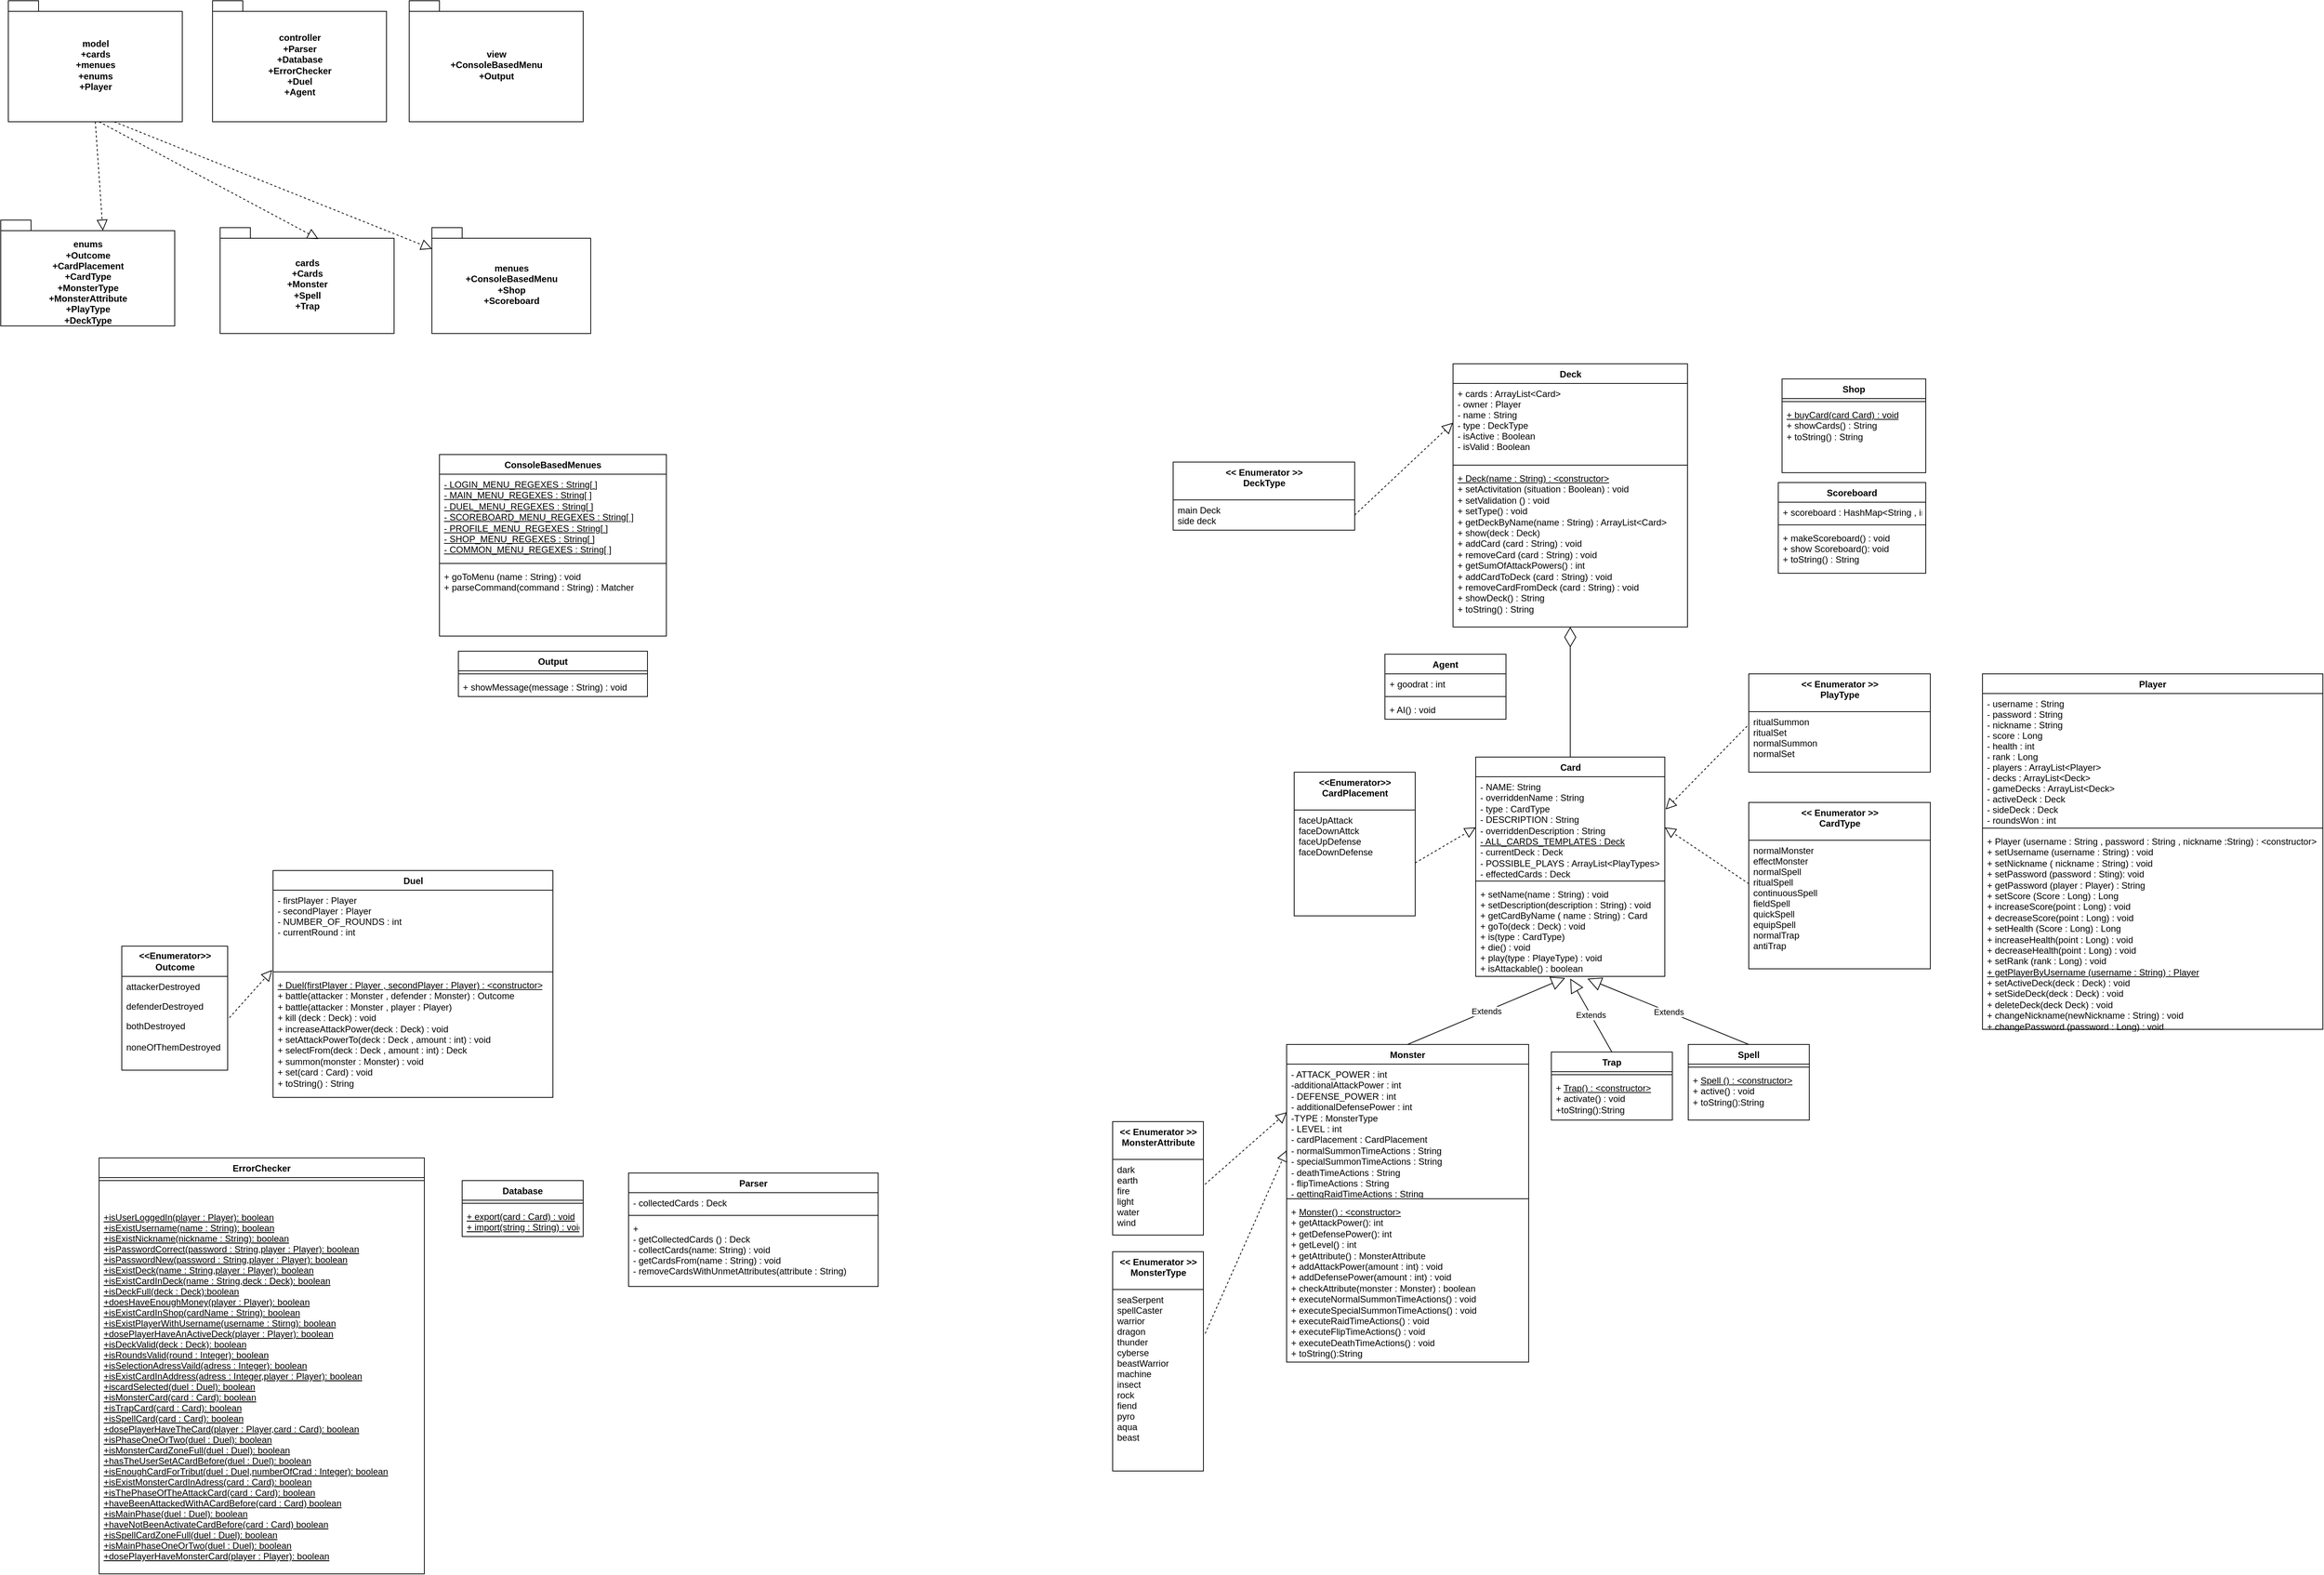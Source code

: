 <mxfile version="14.6.1" type="google"><diagram id="C5RBs43oDa-KdzZeNtuy" name="Page-1"><mxGraphModel dx="2317" dy="1749" grid="1" gridSize="10" guides="1" tooltips="1" connect="1" arrows="1" fold="1" page="1" pageScale="1" pageWidth="827" pageHeight="1169" math="0" shadow="0"><root><mxCell id="WIyWlLk6GJQsqaUBKTNV-0"/><mxCell id="WIyWlLk6GJQsqaUBKTNV-1" parent="WIyWlLk6GJQsqaUBKTNV-0"/><mxCell id="_Ymp0ASmeQjfXFbYII_D-0" value="Player" style="swimlane;fontStyle=1;align=center;verticalAlign=top;childLayout=stackLayout;horizontal=1;startSize=26;horizontalStack=0;resizeParent=1;resizeParentMax=0;resizeLast=0;collapsible=1;marginBottom=0;" parent="WIyWlLk6GJQsqaUBKTNV-1" vertex="1"><mxGeometry x="1860" y="-190" width="450" height="470" as="geometry"/></mxCell><mxCell id="_Ymp0ASmeQjfXFbYII_D-1" value="- username : String&#10;- password : String&#10;- nickname : String&#10;- score : Long&#10;- health : int&#10;- rank : Long&#10;- players : ArrayList&lt;Player&gt;&#10;- decks : ArrayList&lt;Deck&gt;&#10;- gameDecks : ArrayList&lt;Deck&gt;&#10;- activeDeck : Deck&#10;- sideDeck : Deck&#10;- roundsWon : int" style="text;strokeColor=none;fillColor=none;align=left;verticalAlign=top;spacingLeft=4;spacingRight=4;overflow=hidden;rotatable=0;points=[[0,0.5],[1,0.5]];portConstraint=eastwest;" parent="_Ymp0ASmeQjfXFbYII_D-0" vertex="1"><mxGeometry y="26" width="450" height="174" as="geometry"/></mxCell><mxCell id="_Ymp0ASmeQjfXFbYII_D-2" value="" style="line;strokeWidth=1;fillColor=none;align=left;verticalAlign=middle;spacingTop=-1;spacingLeft=3;spacingRight=3;rotatable=0;labelPosition=right;points=[];portConstraint=eastwest;" parent="_Ymp0ASmeQjfXFbYII_D-0" vertex="1"><mxGeometry y="200" width="450" height="8" as="geometry"/></mxCell><mxCell id="_Ymp0ASmeQjfXFbYII_D-3" value="+ Player (username : String , password : String , nickname :String) : &amp;lt;constructor&amp;gt;&lt;br&gt;+ setUsername (username : String) : void&lt;br&gt;+ setNickname ( nickname : String) : void&lt;br&gt;+ setPassword (password : Sting): void&lt;br&gt;+ getPassword (player : Player) : String&lt;br&gt;+ setScore (Score : Long) : Long&lt;br&gt;+ increaseScore(point : Long) : void&lt;br&gt;+ decreaseScore(point : Long) : void&lt;br&gt;+ setHealth (Score : Long) : Long&lt;br&gt;+ increaseHealth(point : Long) : void&lt;br&gt;+ decreaseHealth(point : Long) : void&lt;br&gt;+ setRank (rank : Long) : void&lt;br&gt;&lt;u&gt;+ getPlayerByUsername (username : String) : Player&lt;br&gt;&lt;/u&gt;+ setActiveDeck(deck : Deck) : void&lt;br&gt;+ setSideDeck(deck : Deck) : void&lt;br&gt;+ deleteDeck(deck Deck) : void&lt;br&gt;+ changeNickname(newNickname : String) : void&lt;br style=&quot;padding: 0px ; margin: 0px&quot;&gt;+ changePassword (password : Long) : void&lt;div style=&quot;padding: 0px ; margin: 0px&quot;&gt;&lt;/div&gt;+ showCards() : void" style="text;strokeColor=none;fillColor=none;align=left;verticalAlign=top;spacingLeft=4;spacingRight=4;overflow=hidden;rotatable=0;points=[[0,0.5],[1,0.5]];portConstraint=eastwest;fontStyle=0;html=1;" parent="_Ymp0ASmeQjfXFbYII_D-0" vertex="1"><mxGeometry y="208" width="450" height="262" as="geometry"/></mxCell><mxCell id="_Ymp0ASmeQjfXFbYII_D-5" value="ConsoleBasedMenues" style="swimlane;fontStyle=1;align=center;verticalAlign=top;childLayout=stackLayout;horizontal=1;startSize=26;horizontalStack=0;resizeParent=1;resizeParentMax=0;resizeLast=0;collapsible=1;marginBottom=0;" parent="WIyWlLk6GJQsqaUBKTNV-1" vertex="1"><mxGeometry x="-180" y="-480" width="300" height="240" as="geometry"/></mxCell><mxCell id="_Ymp0ASmeQjfXFbYII_D-6" value="&lt;u&gt;- LOGIN_MENU_REGEXES : String[ ]&lt;br&gt;- MAIN_MENU_REGEXES : String[ ]&lt;br&gt;- DUEL_MENU_REGEXES : String[ ]&lt;br&gt;- SCOREBOARD_MENU_REGEXES : String[ ]&lt;br&gt;- PROFILE_MENU_REGEXES : String[ ]&lt;br&gt;- SHOP_MENU_REGEXES : String[ ]&lt;br&gt;- COMMON_MENU_REGEXES : String[ ]&lt;br&gt;&lt;/u&gt;" style="text;strokeColor=none;fillColor=none;align=left;verticalAlign=top;spacingLeft=4;spacingRight=4;overflow=hidden;rotatable=0;points=[[0,0.5],[1,0.5]];portConstraint=eastwest;fontStyle=0;html=1;" parent="_Ymp0ASmeQjfXFbYII_D-5" vertex="1"><mxGeometry y="26" width="300" height="114" as="geometry"/></mxCell><mxCell id="_Ymp0ASmeQjfXFbYII_D-7" value="" style="line;strokeWidth=1;fillColor=none;align=left;verticalAlign=middle;spacingTop=-1;spacingLeft=3;spacingRight=3;rotatable=0;labelPosition=right;points=[];portConstraint=eastwest;" parent="_Ymp0ASmeQjfXFbYII_D-5" vertex="1"><mxGeometry y="140" width="300" height="8" as="geometry"/></mxCell><mxCell id="_Ymp0ASmeQjfXFbYII_D-8" value="+ goToMenu (name : String) : void&#10;+ parseCommand(command : String) : Matcher&#10;" style="text;strokeColor=none;fillColor=none;align=left;verticalAlign=top;spacingLeft=4;spacingRight=4;overflow=hidden;rotatable=0;points=[[0,0.5],[1,0.5]];portConstraint=eastwest;" parent="_Ymp0ASmeQjfXFbYII_D-5" vertex="1"><mxGeometry y="148" width="300" height="92" as="geometry"/></mxCell><mxCell id="_Ymp0ASmeQjfXFbYII_D-9" value="Card" style="swimlane;fontStyle=1;align=center;verticalAlign=top;childLayout=stackLayout;horizontal=1;startSize=26;horizontalStack=0;resizeParent=1;resizeParentMax=0;resizeLast=0;collapsible=1;marginBottom=0;html=1;" parent="WIyWlLk6GJQsqaUBKTNV-1" vertex="1"><mxGeometry x="1190" y="-80" width="250" height="290" as="geometry"/></mxCell><mxCell id="_Ymp0ASmeQjfXFbYII_D-10" value="- NAME: String&lt;br&gt;- overriddenName : String&lt;br&gt;- type : CardType&lt;br&gt;- DESCRIPTION : String&lt;br&gt;- overriddenDescription : String&lt;br&gt;&lt;u&gt;- ALL_CARDS_TEMPLATES : Deck&lt;/u&gt;&lt;br&gt;- currentDeck : Deck&lt;br&gt;- POSSIBLE_PLAYS&amp;nbsp;: ArrayList&amp;lt;PlayTypes&amp;gt;&lt;br&gt;- effectedCards : Deck" style="text;strokeColor=none;fillColor=none;align=left;verticalAlign=top;spacingLeft=4;spacingRight=4;overflow=hidden;rotatable=0;points=[[0,0.5],[1,0.5]];portConstraint=eastwest;html=1;" parent="_Ymp0ASmeQjfXFbYII_D-9" vertex="1"><mxGeometry y="26" width="250" height="134" as="geometry"/></mxCell><mxCell id="_Ymp0ASmeQjfXFbYII_D-11" value="" style="line;strokeWidth=1;fillColor=none;align=left;verticalAlign=middle;spacingTop=-1;spacingLeft=3;spacingRight=3;rotatable=0;labelPosition=right;points=[];portConstraint=eastwest;" parent="_Ymp0ASmeQjfXFbYII_D-9" vertex="1"><mxGeometry y="160" width="250" height="8" as="geometry"/></mxCell><mxCell id="_Ymp0ASmeQjfXFbYII_D-12" value="+ setName(name : String) : void&#10;+ setDescription(description : String) : void&#10;+ getCardByName ( name : String) : Card&#10;+ goTo(deck : Deck) : void&#10;+ is(type : CardType)&#10;+ die() : void&#10;+ play(type : PlayeType) : void&#10;+ isAttackable() : boolean" style="text;strokeColor=none;fillColor=none;align=left;verticalAlign=top;spacingLeft=4;spacingRight=4;overflow=hidden;rotatable=0;points=[[0,0.5],[1,0.5]];portConstraint=eastwest;" parent="_Ymp0ASmeQjfXFbYII_D-9" vertex="1"><mxGeometry y="168" width="250" height="122" as="geometry"/></mxCell><mxCell id="_Ymp0ASmeQjfXFbYII_D-13" value="Deck" style="swimlane;fontStyle=1;align=center;verticalAlign=top;childLayout=stackLayout;horizontal=1;startSize=26;horizontalStack=0;resizeParent=1;resizeParentMax=0;resizeLast=0;collapsible=1;marginBottom=0;html=1;" parent="WIyWlLk6GJQsqaUBKTNV-1" vertex="1"><mxGeometry x="1160" y="-600" width="310" height="348" as="geometry"/></mxCell><mxCell id="_Ymp0ASmeQjfXFbYII_D-14" value="+ cards : ArrayList&lt;Card&gt;&#10;- owner : Player&#10;- name : String&#10;- type : DeckType&#10;- isActive : Boolean&#10;- isValid : Boolean&#10;" style="text;strokeColor=none;fillColor=none;align=left;verticalAlign=top;spacingLeft=4;spacingRight=4;overflow=hidden;rotatable=0;points=[[0,0.5],[1,0.5]];portConstraint=eastwest;" parent="_Ymp0ASmeQjfXFbYII_D-13" vertex="1"><mxGeometry y="26" width="310" height="104" as="geometry"/></mxCell><mxCell id="_Ymp0ASmeQjfXFbYII_D-15" value="" style="line;strokeWidth=1;fillColor=none;align=left;verticalAlign=middle;spacingTop=-1;spacingLeft=3;spacingRight=3;rotatable=0;labelPosition=right;points=[];portConstraint=eastwest;" parent="_Ymp0ASmeQjfXFbYII_D-13" vertex="1"><mxGeometry y="130" width="310" height="8" as="geometry"/></mxCell><mxCell id="_Ymp0ASmeQjfXFbYII_D-16" value="&lt;u&gt;+ Deck(name : String) : &amp;lt;constructor&amp;gt;&lt;/u&gt;&lt;br&gt;+ setActivitation (situation : Boolean) : void&lt;br&gt;+ setValidation () : void&lt;br&gt;+ setType() : void&lt;br&gt;+ getDeckByName(name : String) : ArrayList&amp;lt;Card&amp;gt;&lt;br&gt;+ show(deck : Deck)&lt;br&gt;+ addCard (card : String) : void&lt;br&gt;+ removeCard (card : String) : void&lt;br&gt;+ getSumOfAttackPowers() : int&lt;br&gt;+ addCardToDeck (card : String) : void&lt;br&gt;+ removeCardFromDeck (card : String) : void&lt;br&gt;+ showDeck() : String&lt;br&gt;+ toString() : String" style="text;strokeColor=none;fillColor=none;align=left;verticalAlign=top;spacingLeft=4;spacingRight=4;overflow=hidden;rotatable=0;points=[[0,0.5],[1,0.5]];portConstraint=eastwest;html=1;" parent="_Ymp0ASmeQjfXFbYII_D-13" vertex="1"><mxGeometry y="138" width="310" height="210" as="geometry"/></mxCell><mxCell id="a4PREYJv8im65IzSqcOU-0" value="Scoreboard&#10;" style="swimlane;fontStyle=1;align=center;verticalAlign=top;childLayout=stackLayout;horizontal=1;startSize=26;horizontalStack=0;resizeParent=1;resizeParentMax=0;resizeLast=0;collapsible=1;marginBottom=0;" parent="WIyWlLk6GJQsqaUBKTNV-1" vertex="1"><mxGeometry x="1590" y="-443" width="195" height="120" as="geometry"/></mxCell><mxCell id="a4PREYJv8im65IzSqcOU-1" value="+ scoreboard : HashMap&lt;String , int&gt;" style="text;strokeColor=none;fillColor=none;align=left;verticalAlign=top;spacingLeft=4;spacingRight=4;overflow=hidden;rotatable=0;points=[[0,0.5],[1,0.5]];portConstraint=eastwest;" parent="a4PREYJv8im65IzSqcOU-0" vertex="1"><mxGeometry y="26" width="195" height="26" as="geometry"/></mxCell><mxCell id="a4PREYJv8im65IzSqcOU-2" value="" style="line;strokeWidth=1;fillColor=none;align=left;verticalAlign=middle;spacingTop=-1;spacingLeft=3;spacingRight=3;rotatable=0;labelPosition=right;points=[];portConstraint=eastwest;" parent="a4PREYJv8im65IzSqcOU-0" vertex="1"><mxGeometry y="52" width="195" height="8" as="geometry"/></mxCell><mxCell id="a4PREYJv8im65IzSqcOU-3" value="+ makeScoreboard() : void&#10;+ show Scoreboard(): void&#10;+ toString() : String" style="text;strokeColor=none;fillColor=none;align=left;verticalAlign=top;spacingLeft=4;spacingRight=4;overflow=hidden;rotatable=0;points=[[0,0.5],[1,0.5]];portConstraint=eastwest;" parent="a4PREYJv8im65IzSqcOU-0" vertex="1"><mxGeometry y="60" width="195" height="60" as="geometry"/></mxCell><mxCell id="a4PREYJv8im65IzSqcOU-4" value="Agent&#10;" style="swimlane;fontStyle=1;align=center;verticalAlign=top;childLayout=stackLayout;horizontal=1;startSize=26;horizontalStack=0;resizeParent=1;resizeParentMax=0;resizeLast=0;collapsible=1;marginBottom=0;" parent="WIyWlLk6GJQsqaUBKTNV-1" vertex="1"><mxGeometry x="1070" y="-216" width="160" height="86" as="geometry"/></mxCell><mxCell id="a4PREYJv8im65IzSqcOU-5" value="+ goodrat : int " style="text;strokeColor=none;fillColor=none;align=left;verticalAlign=top;spacingLeft=4;spacingRight=4;overflow=hidden;rotatable=0;points=[[0,0.5],[1,0.5]];portConstraint=eastwest;" parent="a4PREYJv8im65IzSqcOU-4" vertex="1"><mxGeometry y="26" width="160" height="26" as="geometry"/></mxCell><mxCell id="a4PREYJv8im65IzSqcOU-6" value="" style="line;strokeWidth=1;fillColor=none;align=left;verticalAlign=middle;spacingTop=-1;spacingLeft=3;spacingRight=3;rotatable=0;labelPosition=right;points=[];portConstraint=eastwest;" parent="a4PREYJv8im65IzSqcOU-4" vertex="1"><mxGeometry y="52" width="160" height="8" as="geometry"/></mxCell><mxCell id="a4PREYJv8im65IzSqcOU-7" value="+ AI() : void" style="text;strokeColor=none;fillColor=none;align=left;verticalAlign=top;spacingLeft=4;spacingRight=4;overflow=hidden;rotatable=0;points=[[0,0.5],[1,0.5]];portConstraint=eastwest;" parent="a4PREYJv8im65IzSqcOU-4" vertex="1"><mxGeometry y="60" width="160" height="26" as="geometry"/></mxCell><mxCell id="a4PREYJv8im65IzSqcOU-8" value="Monster" style="swimlane;fontStyle=1;align=center;verticalAlign=top;childLayout=stackLayout;horizontal=1;startSize=26;horizontalStack=0;resizeParent=1;resizeParentMax=0;resizeLast=0;collapsible=1;marginBottom=0;" parent="WIyWlLk6GJQsqaUBKTNV-1" vertex="1"><mxGeometry x="940" y="300" width="320" height="420" as="geometry"/></mxCell><mxCell id="a4PREYJv8im65IzSqcOU-9" value="- ATTACK_POWER : int&lt;br style=&quot;padding: 0px ; margin: 0px&quot;&gt;-additionalAttackPower : int&lt;br style=&quot;padding: 0px ; margin: 0px&quot;&gt;- DEFENSE_POWER : int&lt;br style=&quot;padding: 0px ; margin: 0px&quot;&gt;- additionalDefensePower : int&lt;br style=&quot;padding: 0px ; margin: 0px&quot;&gt;-TYPE : MonsterType&lt;br&gt;- LEVEL : int&lt;br&gt;- cardPlacement : CardPlacement&lt;br&gt;- normalSummonTimeActions : String&lt;br&gt;- specialSummonTimeActions : String&lt;br&gt;- deathTimeActions : String&lt;br&gt;- flipTimeActions : String&lt;br&gt;- gettingRaidTimeActions : String" style="text;strokeColor=none;fillColor=none;align=left;verticalAlign=top;spacingLeft=4;spacingRight=4;overflow=hidden;rotatable=0;points=[[0,0.5],[1,0.5]];portConstraint=eastwest;html=1;" parent="a4PREYJv8im65IzSqcOU-8" vertex="1"><mxGeometry y="26" width="320" height="174" as="geometry"/></mxCell><mxCell id="a4PREYJv8im65IzSqcOU-10" value="" style="line;strokeWidth=1;fillColor=none;align=left;verticalAlign=middle;spacingTop=-1;spacingLeft=3;spacingRight=3;rotatable=0;labelPosition=right;points=[];portConstraint=eastwest;" parent="a4PREYJv8im65IzSqcOU-8" vertex="1"><mxGeometry y="200" width="320" height="8" as="geometry"/></mxCell><mxCell id="a4PREYJv8im65IzSqcOU-11" value="+ &lt;u&gt;Monster() : &amp;lt;constructor&amp;gt;&lt;/u&gt;&lt;br&gt;+ getAttackPower(): int&lt;br&gt;+ getDefensePower(): int&lt;br&gt;+ getLevel() : int&lt;br&gt;+ getAttribute() : MonsterAttribute&lt;br&gt;+ addAttackPower(amount : int) : void&lt;br&gt;+ addDefensePower(amount : int) : void&lt;br&gt;+ checkAttribute(monster : Monster) : boolean&lt;br&gt;+ executeNormalSummonTimeActions() : void&lt;br&gt;+ executeSpecialSummonTimeActions() : void&lt;br&gt;+ executeRaidTimeActions() : void&lt;br&gt;+ executeFlipTimeActions() : void&lt;br&gt;+ executeDeathTimeActions() : void&lt;br&gt;+ toString():String" style="text;strokeColor=none;fillColor=none;align=left;verticalAlign=top;spacingLeft=4;spacingRight=4;overflow=hidden;rotatable=0;points=[[0,0.5],[1,0.5]];portConstraint=eastwest;html=1;" parent="a4PREYJv8im65IzSqcOU-8" vertex="1"><mxGeometry y="208" width="320" height="212" as="geometry"/></mxCell><mxCell id="a4PREYJv8im65IzSqcOU-12" value="Trap&#10;" style="swimlane;fontStyle=1;align=center;verticalAlign=top;childLayout=stackLayout;horizontal=1;startSize=26;horizontalStack=0;resizeParent=1;resizeParentMax=0;resizeLast=0;collapsible=1;marginBottom=0;" parent="WIyWlLk6GJQsqaUBKTNV-1" vertex="1"><mxGeometry x="1290" y="310" width="160" height="90" as="geometry"/></mxCell><mxCell id="a4PREYJv8im65IzSqcOU-14" value="" style="line;strokeWidth=1;fillColor=none;align=left;verticalAlign=middle;spacingTop=-1;spacingLeft=3;spacingRight=3;rotatable=0;labelPosition=right;points=[];portConstraint=eastwest;" parent="a4PREYJv8im65IzSqcOU-12" vertex="1"><mxGeometry y="26" width="160" height="8" as="geometry"/></mxCell><mxCell id="a4PREYJv8im65IzSqcOU-15" value="+ &lt;u&gt;Trap() : &amp;lt;constructor&amp;gt;&lt;/u&gt;&lt;br&gt;+ activate() : void&lt;br&gt;+toString():String" style="text;strokeColor=none;fillColor=none;align=left;verticalAlign=top;spacingLeft=4;spacingRight=4;overflow=hidden;rotatable=0;points=[[0,0.5],[1,0.5]];portConstraint=eastwest;html=1;" parent="a4PREYJv8im65IzSqcOU-12" vertex="1"><mxGeometry y="34" width="160" height="56" as="geometry"/></mxCell><mxCell id="a4PREYJv8im65IzSqcOU-16" value="Spell" style="swimlane;fontStyle=1;align=center;verticalAlign=top;childLayout=stackLayout;horizontal=1;startSize=26;horizontalStack=0;resizeParent=1;resizeParentMax=0;resizeLast=0;collapsible=1;marginBottom=0;" parent="WIyWlLk6GJQsqaUBKTNV-1" vertex="1"><mxGeometry x="1471" y="300" width="160" height="100" as="geometry"/></mxCell><mxCell id="a4PREYJv8im65IzSqcOU-18" value="" style="line;strokeWidth=1;fillColor=none;align=left;verticalAlign=middle;spacingTop=-1;spacingLeft=3;spacingRight=3;rotatable=0;labelPosition=right;points=[];portConstraint=eastwest;" parent="a4PREYJv8im65IzSqcOU-16" vertex="1"><mxGeometry y="26" width="160" height="8" as="geometry"/></mxCell><mxCell id="a4PREYJv8im65IzSqcOU-19" value="+ &lt;u&gt;Spell () : &amp;lt;constructor&amp;gt;&lt;/u&gt;&lt;br&gt;+ active() : void&lt;br&gt;+ toString():String" style="text;strokeColor=none;fillColor=none;align=left;verticalAlign=top;spacingLeft=4;spacingRight=4;overflow=hidden;rotatable=0;points=[[0,0.5],[1,0.5]];portConstraint=eastwest;html=1;" parent="a4PREYJv8im65IzSqcOU-16" vertex="1"><mxGeometry y="34" width="160" height="66" as="geometry"/></mxCell><mxCell id="a4PREYJv8im65IzSqcOU-20" value="Shop" style="swimlane;fontStyle=1;align=center;verticalAlign=top;childLayout=stackLayout;horizontal=1;startSize=26;horizontalStack=0;resizeParent=1;resizeParentMax=0;resizeLast=0;collapsible=1;marginBottom=0;" parent="WIyWlLk6GJQsqaUBKTNV-1" vertex="1"><mxGeometry x="1595" y="-580" width="190" height="124" as="geometry"/></mxCell><mxCell id="a4PREYJv8im65IzSqcOU-22" value="" style="line;strokeWidth=1;fillColor=none;align=left;verticalAlign=middle;spacingTop=-1;spacingLeft=3;spacingRight=3;rotatable=0;labelPosition=right;points=[];portConstraint=eastwest;" parent="a4PREYJv8im65IzSqcOU-20" vertex="1"><mxGeometry y="26" width="190" height="8" as="geometry"/></mxCell><mxCell id="a4PREYJv8im65IzSqcOU-23" value="&lt;u&gt;+ buyCard(card Card) : void&lt;/u&gt;&lt;br&gt;+ showCards() : String&lt;br&gt;+ toString() : String&lt;br&gt;" style="text;strokeColor=none;fillColor=none;align=left;verticalAlign=top;spacingLeft=4;spacingRight=4;overflow=hidden;rotatable=0;points=[[0,0.5],[1,0.5]];portConstraint=eastwest;html=1;" parent="a4PREYJv8im65IzSqcOU-20" vertex="1"><mxGeometry y="34" width="190" height="90" as="geometry"/></mxCell><mxCell id="a4PREYJv8im65IzSqcOU-28" value="Database" style="swimlane;fontStyle=1;align=center;verticalAlign=top;childLayout=stackLayout;horizontal=1;startSize=26;horizontalStack=0;resizeParent=1;resizeParentMax=0;resizeLast=0;collapsible=1;marginBottom=0;" parent="WIyWlLk6GJQsqaUBKTNV-1" vertex="1"><mxGeometry x="-150" y="480" width="160" height="74" as="geometry"/></mxCell><mxCell id="a4PREYJv8im65IzSqcOU-30" value="" style="line;strokeWidth=1;fillColor=none;align=left;verticalAlign=middle;spacingTop=-1;spacingLeft=3;spacingRight=3;rotatable=0;labelPosition=right;points=[];portConstraint=eastwest;" parent="a4PREYJv8im65IzSqcOU-28" vertex="1"><mxGeometry y="26" width="160" height="8" as="geometry"/></mxCell><mxCell id="a4PREYJv8im65IzSqcOU-31" value="+ export(card : Card) : void&#10;+ import(string : String) : void" style="text;strokeColor=none;fillColor=none;align=left;verticalAlign=top;spacingLeft=4;spacingRight=4;overflow=hidden;rotatable=0;points=[[0,0.5],[1,0.5]];portConstraint=eastwest;fontStyle=4" parent="a4PREYJv8im65IzSqcOU-28" vertex="1"><mxGeometry y="34" width="160" height="40" as="geometry"/></mxCell><mxCell id="a4PREYJv8im65IzSqcOU-32" value="Parser" style="swimlane;fontStyle=1;align=center;verticalAlign=top;childLayout=stackLayout;horizontal=1;startSize=26;horizontalStack=0;resizeParent=1;resizeParentMax=0;resizeLast=0;collapsible=1;marginBottom=0;" parent="WIyWlLk6GJQsqaUBKTNV-1" vertex="1"><mxGeometry x="70" y="470" width="330" height="150" as="geometry"/></mxCell><mxCell id="a4PREYJv8im65IzSqcOU-33" value="- collectedCards : Deck" style="text;strokeColor=none;fillColor=none;align=left;verticalAlign=top;spacingLeft=4;spacingRight=4;overflow=hidden;rotatable=0;points=[[0,0.5],[1,0.5]];portConstraint=eastwest;" parent="a4PREYJv8im65IzSqcOU-32" vertex="1"><mxGeometry y="26" width="330" height="26" as="geometry"/></mxCell><mxCell id="a4PREYJv8im65IzSqcOU-34" value="" style="line;strokeWidth=1;fillColor=none;align=left;verticalAlign=middle;spacingTop=-1;spacingLeft=3;spacingRight=3;rotatable=0;labelPosition=right;points=[];portConstraint=eastwest;" parent="a4PREYJv8im65IzSqcOU-32" vertex="1"><mxGeometry y="52" width="330" height="8" as="geometry"/></mxCell><mxCell id="a4PREYJv8im65IzSqcOU-35" value="+&#10;- getCollectedCards () : Deck&#10;- collectCards(name: String) : void&#10;- getCardsFrom(name : String) : void&#10;- removeCardsWithUnmetAttributes(attribute : String)&#10;" style="text;strokeColor=none;fillColor=none;align=left;verticalAlign=top;spacingLeft=4;spacingRight=4;overflow=hidden;rotatable=0;points=[[0,0.5],[1,0.5]];portConstraint=eastwest;" parent="a4PREYJv8im65IzSqcOU-32" vertex="1"><mxGeometry y="60" width="330" height="90" as="geometry"/></mxCell><mxCell id="a4PREYJv8im65IzSqcOU-36" value="Output" style="swimlane;fontStyle=1;align=center;verticalAlign=top;childLayout=stackLayout;horizontal=1;startSize=26;horizontalStack=0;resizeParent=1;resizeParentMax=0;resizeLast=0;collapsible=1;marginBottom=0;" parent="WIyWlLk6GJQsqaUBKTNV-1" vertex="1"><mxGeometry x="-155" y="-220" width="250" height="60" as="geometry"/></mxCell><mxCell id="a4PREYJv8im65IzSqcOU-38" value="" style="line;strokeWidth=1;fillColor=none;align=left;verticalAlign=middle;spacingTop=-1;spacingLeft=3;spacingRight=3;rotatable=0;labelPosition=right;points=[];portConstraint=eastwest;" parent="a4PREYJv8im65IzSqcOU-36" vertex="1"><mxGeometry y="26" width="250" height="8" as="geometry"/></mxCell><mxCell id="a4PREYJv8im65IzSqcOU-39" value="+ showMessage(message : String) : void" style="text;strokeColor=none;fillColor=none;align=left;verticalAlign=top;spacingLeft=4;spacingRight=4;overflow=hidden;rotatable=0;points=[[0,0.5],[1,0.5]];portConstraint=eastwest;" parent="a4PREYJv8im65IzSqcOU-36" vertex="1"><mxGeometry y="34" width="250" height="26" as="geometry"/></mxCell><mxCell id="IjIM4dJZBVtyo9biXaF--1" value="&amp;lt;&amp;lt; Enumerator &amp;gt;&amp;gt;&lt;br&gt;DeckType" style="swimlane;fontStyle=1;align=center;verticalAlign=top;childLayout=stackLayout;horizontal=1;startSize=50;horizontalStack=0;resizeParent=1;resizeParentMax=0;resizeLast=0;collapsible=1;marginBottom=0;html=1;" parent="WIyWlLk6GJQsqaUBKTNV-1" vertex="1"><mxGeometry x="790" y="-470" width="240" height="90" as="geometry"/></mxCell><mxCell id="IjIM4dJZBVtyo9biXaF--2" value="main Deck&#10;side deck&#10;" style="text;strokeColor=none;fillColor=none;align=left;verticalAlign=top;spacingLeft=4;spacingRight=4;overflow=hidden;rotatable=0;points=[[0,0.5],[1,0.5]];portConstraint=eastwest;" parent="IjIM4dJZBVtyo9biXaF--1" vertex="1"><mxGeometry y="50" width="240" height="40" as="geometry"/></mxCell><mxCell id="NAVYisP7mg-C_5Zz12OH-0" value="&amp;lt;&amp;lt;Enumerator&amp;gt;&amp;gt;&lt;br&gt;CardPlacement" style="swimlane;fontStyle=1;align=center;verticalAlign=top;childLayout=stackLayout;horizontal=1;startSize=50;horizontalStack=0;resizeParent=1;resizeParentMax=0;resizeLast=0;collapsible=1;marginBottom=0;html=1;" parent="WIyWlLk6GJQsqaUBKTNV-1" vertex="1"><mxGeometry x="950" y="-60" width="160" height="190" as="geometry"/></mxCell><mxCell id="NAVYisP7mg-C_5Zz12OH-1" value="faceUpAttack&#10;faceDownAttck&#10;faceUpDefense&#10;faceDownDefense" style="text;strokeColor=none;fillColor=none;align=left;verticalAlign=top;spacingLeft=4;spacingRight=4;overflow=hidden;rotatable=0;points=[[0,0.5],[1,0.5]];portConstraint=eastwest;" parent="NAVYisP7mg-C_5Zz12OH-0" vertex="1"><mxGeometry y="50" width="160" height="140" as="geometry"/></mxCell><mxCell id="NAVYisP7mg-C_5Zz12OH-5" value="&lt;b&gt;&amp;lt;&amp;lt;Enumerator&amp;gt;&amp;gt;&lt;br&gt;Outcome&lt;/b&gt;" style="swimlane;fontStyle=0;childLayout=stackLayout;horizontal=1;startSize=40;fillColor=none;horizontalStack=0;resizeParent=1;resizeParentMax=0;resizeLast=0;collapsible=1;marginBottom=0;html=1;" parent="WIyWlLk6GJQsqaUBKTNV-1" vertex="1"><mxGeometry x="-600" y="170" width="140" height="164" as="geometry"/></mxCell><mxCell id="NAVYisP7mg-C_5Zz12OH-6" value="attackerDestroyed" style="text;strokeColor=none;fillColor=none;align=left;verticalAlign=top;spacingLeft=4;spacingRight=4;overflow=hidden;rotatable=0;points=[[0,0.5],[1,0.5]];portConstraint=eastwest;" parent="NAVYisP7mg-C_5Zz12OH-5" vertex="1"><mxGeometry y="40" width="140" height="26" as="geometry"/></mxCell><mxCell id="NAVYisP7mg-C_5Zz12OH-7" value="defenderDestroyed" style="text;strokeColor=none;fillColor=none;align=left;verticalAlign=top;spacingLeft=4;spacingRight=4;overflow=hidden;rotatable=0;points=[[0,0.5],[1,0.5]];portConstraint=eastwest;" parent="NAVYisP7mg-C_5Zz12OH-5" vertex="1"><mxGeometry y="66" width="140" height="26" as="geometry"/></mxCell><mxCell id="NAVYisP7mg-C_5Zz12OH-8" value="bothDestroyed&#10;&#10;noneOfThemDestroyed" style="text;strokeColor=none;fillColor=none;align=left;verticalAlign=top;spacingLeft=4;spacingRight=4;overflow=hidden;rotatable=0;points=[[0,0.5],[1,0.5]];portConstraint=eastwest;" parent="NAVYisP7mg-C_5Zz12OH-5" vertex="1"><mxGeometry y="92" width="140" height="72" as="geometry"/></mxCell><mxCell id="NAVYisP7mg-C_5Zz12OH-13" value="Duel" style="swimlane;fontStyle=1;align=center;verticalAlign=top;childLayout=stackLayout;horizontal=1;startSize=26;horizontalStack=0;resizeParent=1;resizeParentMax=0;resizeLast=0;collapsible=1;marginBottom=0;html=1;" parent="WIyWlLk6GJQsqaUBKTNV-1" vertex="1"><mxGeometry x="-400" y="70" width="370" height="300" as="geometry"/></mxCell><mxCell id="NAVYisP7mg-C_5Zz12OH-14" value="- firstPlayer : Player&#10;- secondPlayer : Player&#10;- NUMBER_OF_ROUNDS : int&#10;- currentRound : int&#10; " style="text;strokeColor=none;fillColor=none;align=left;verticalAlign=top;spacingLeft=4;spacingRight=4;overflow=hidden;rotatable=0;points=[[0,0.5],[1,0.5]];portConstraint=eastwest;" parent="NAVYisP7mg-C_5Zz12OH-13" vertex="1"><mxGeometry y="26" width="370" height="104" as="geometry"/></mxCell><mxCell id="NAVYisP7mg-C_5Zz12OH-15" value="" style="line;strokeWidth=1;fillColor=none;align=left;verticalAlign=middle;spacingTop=-1;spacingLeft=3;spacingRight=3;rotatable=0;labelPosition=right;points=[];portConstraint=eastwest;" parent="NAVYisP7mg-C_5Zz12OH-13" vertex="1"><mxGeometry y="130" width="370" height="8" as="geometry"/></mxCell><mxCell id="NAVYisP7mg-C_5Zz12OH-16" value="&lt;u&gt;+ Duel(firstPlayer : Player , secondPlayer : Player) : &amp;lt;constructor&amp;gt;&lt;br&gt;&lt;/u&gt;+ battle(attacker : Monster , defender : Monster) : Outcome&lt;br&gt;+ battle(attacker : Monster , player : Player)&lt;br&gt;+ kill (deck : Deck) : void&lt;br&gt;+ increaseAttackPower(deck : Deck) : void&lt;br&gt;+ setAttackPowerTo(deck : Deck , amount : int) : void&lt;br&gt;+ selectFrom(deck : Deck , amount : int) : Deck&lt;br&gt;+ summon(monster : Monster) : void&lt;br&gt;+ set(card : Card) : void&lt;br&gt;+ toString() : String" style="text;strokeColor=none;fillColor=none;align=left;verticalAlign=top;spacingLeft=4;spacingRight=4;overflow=hidden;rotatable=0;points=[[0,0.5],[1,0.5]];portConstraint=eastwest;html=1;" parent="NAVYisP7mg-C_5Zz12OH-13" vertex="1"><mxGeometry y="138" width="370" height="162" as="geometry"/></mxCell><mxCell id="NAVYisP7mg-C_5Zz12OH-17" value="&amp;lt;&amp;lt; Enumerator &amp;gt;&amp;gt;&lt;br&gt;PlayType" style="swimlane;fontStyle=1;align=center;verticalAlign=top;childLayout=stackLayout;horizontal=1;startSize=50;horizontalStack=0;resizeParent=1;resizeParentMax=0;resizeLast=0;collapsible=1;marginBottom=0;html=1;" parent="WIyWlLk6GJQsqaUBKTNV-1" vertex="1"><mxGeometry x="1551" y="-190" width="240" height="130" as="geometry"/></mxCell><mxCell id="NAVYisP7mg-C_5Zz12OH-18" value="ritualSummon&#10;ritualSet&#10;normalSummon&#10;normalSet&#10;" style="text;strokeColor=none;fillColor=none;align=left;verticalAlign=top;spacingLeft=4;spacingRight=4;overflow=hidden;rotatable=0;points=[[0,0.5],[1,0.5]];portConstraint=eastwest;" parent="NAVYisP7mg-C_5Zz12OH-17" vertex="1"><mxGeometry y="50" width="240" height="80" as="geometry"/></mxCell><mxCell id="NAVYisP7mg-C_5Zz12OH-19" value="&amp;lt;&amp;lt; Enumerator &amp;gt;&amp;gt;&lt;br&gt;CardType" style="swimlane;fontStyle=1;align=center;verticalAlign=top;childLayout=stackLayout;horizontal=1;startSize=50;horizontalStack=0;resizeParent=1;resizeParentMax=0;resizeLast=0;collapsible=1;marginBottom=0;html=1;" parent="WIyWlLk6GJQsqaUBKTNV-1" vertex="1"><mxGeometry x="1551" y="-20" width="240" height="220" as="geometry"/></mxCell><mxCell id="NAVYisP7mg-C_5Zz12OH-20" value="normalMonster&#10;effectMonster&#10;normalSpell&#10;ritualSpell&#10;continuousSpell&#10;fieldSpell&#10;quickSpell&#10;equipSpell&#10;normalTrap&#10;antiTrap" style="text;strokeColor=none;fillColor=none;align=left;verticalAlign=top;spacingLeft=4;spacingRight=4;overflow=hidden;rotatable=0;points=[[0,0.5],[1,0.5]];portConstraint=eastwest;" parent="NAVYisP7mg-C_5Zz12OH-19" vertex="1"><mxGeometry y="50" width="240" height="170" as="geometry"/></mxCell><mxCell id="NAVYisP7mg-C_5Zz12OH-21" value="&amp;lt;&amp;lt; Enumerator &amp;gt;&amp;gt;&lt;br&gt;MonsterAttribute" style="swimlane;fontStyle=1;align=center;verticalAlign=top;childLayout=stackLayout;horizontal=1;startSize=50;horizontalStack=0;resizeParent=1;resizeParentMax=0;resizeLast=0;collapsible=1;marginBottom=0;html=1;" parent="WIyWlLk6GJQsqaUBKTNV-1" vertex="1"><mxGeometry x="710" y="402" width="120" height="150" as="geometry"/></mxCell><mxCell id="NAVYisP7mg-C_5Zz12OH-22" value="dark&#10;earth&#10;fire&#10;light&#10;water&#10;wind" style="text;strokeColor=none;fillColor=none;align=left;verticalAlign=top;spacingLeft=4;spacingRight=4;overflow=hidden;rotatable=0;points=[[0,0.5],[1,0.5]];portConstraint=eastwest;" parent="NAVYisP7mg-C_5Zz12OH-21" vertex="1"><mxGeometry y="50" width="120" height="100" as="geometry"/></mxCell><mxCell id="NAVYisP7mg-C_5Zz12OH-23" value="&amp;lt;&amp;lt; Enumerator &amp;gt;&amp;gt;&lt;br&gt;MonsterType" style="swimlane;fontStyle=1;align=center;verticalAlign=top;childLayout=stackLayout;horizontal=1;startSize=50;horizontalStack=0;resizeParent=1;resizeParentMax=0;resizeLast=0;collapsible=1;marginBottom=0;html=1;" parent="WIyWlLk6GJQsqaUBKTNV-1" vertex="1"><mxGeometry x="710" y="574" width="120" height="290" as="geometry"/></mxCell><mxCell id="NAVYisP7mg-C_5Zz12OH-24" value="seaSerpent&#10;spellCaster&#10;warrior&#10;dragon&#10;thunder&#10;cyberse&#10;beastWarrior&#10;machine&#10;insect&#10;rock&#10;fiend&#10;pyro&#10;aqua&#10;beast" style="text;strokeColor=none;fillColor=none;align=left;verticalAlign=top;spacingLeft=4;spacingRight=4;overflow=hidden;rotatable=0;points=[[0,0.5],[1,0.5]];portConstraint=eastwest;" parent="NAVYisP7mg-C_5Zz12OH-23" vertex="1"><mxGeometry y="50" width="120" height="240" as="geometry"/></mxCell><mxCell id="QmSz-6Ca9r0G1Th0WTxL-1" value="ErrorChecker" style="swimlane;fontStyle=1;align=center;verticalAlign=top;childLayout=stackLayout;horizontal=1;startSize=26;horizontalStack=0;resizeParent=1;resizeParentMax=0;resizeLast=0;collapsible=1;marginBottom=0;" parent="WIyWlLk6GJQsqaUBKTNV-1" vertex="1"><mxGeometry x="-630" y="450" width="430" height="550" as="geometry"/></mxCell><mxCell id="QmSz-6Ca9r0G1Th0WTxL-2" value="" style="line;strokeWidth=1;fillColor=none;align=left;verticalAlign=middle;spacingTop=-1;spacingLeft=3;spacingRight=3;rotatable=0;labelPosition=right;points=[];portConstraint=eastwest;" parent="QmSz-6Ca9r0G1Th0WTxL-1" vertex="1"><mxGeometry y="26" width="430" height="8" as="geometry"/></mxCell><mxCell id="QmSz-6Ca9r0G1Th0WTxL-3" value="+isUserLoggedIn(player : Player): boolean&#10;+isExistUsername(name : String): boolean&#10;+isExistNickname(nickname : String): boolean&#10;+isPasswordCorrect(password : String,player : Player): boolean&#10;+isPasswordNew(password : String,player : Player): boolean&#10;+isExistDeck(name : String,player : Player): boolean&#10;+isExistCardInDeck(name : String,deck : Deck): boolean&#10;+isDeckFull(deck : Deck):boolean&#10;+doesHaveEnoughMoney(player : Player): boolean&#10;+isExistCardInShop(cardName : String): boolean&#10;+isExistPlayerWithUsername(username : Stirng): boolean&#10;+dosePlayerHaveAnActiveDeck(player : Player): boolean&#10;+isDeckValid(deck : Deck): boolean&#10;+isRoundsValid(round : Integer): boolean&#10;+isSelectionAdressVaild(adress : Integer): boolean&#10;+isExistCardInAddress(adress : Integer,player : Player): boolean&#10;+iscardSelected(duel : Duel): boolean&#10;+isMonsterCard(card : Card): boolean&#10;+isTrapCard(card : Card): boolean&#10;+isSpellCard(card : Card): boolean&#10;+dosePlayerHaveTheCard(player : Player,card : Card): boolean&#10;+isPhaseOneOrTwo(duel : Duel): boolean&#10;+isMonsterCardZoneFull(duel : Duel): boolean&#10;+hasTheUserSetACardBefore(duel : Duel): boolean&#10;+isEnoughCardForTribut(duel : Duel,numberOfCrad : Integer): boolean&#10;+isExistMonsterCardInAdress(card : Card): boolean&#10;+isThePhaseOfTheAttackCard(card : Card): boolean&#10;+haveBeenAttackedWithACardBefore(card : Card) boolean&#10;+isMainPhase(duel : Duel): boolean&#10;+haveNotBeenActivateCardBefore(card : Card) boolean&#10;+isSpellCardZoneFull(duel : Duel): boolean&#10;+isMainPhaseOneOrTwo(duel : Duel): boolean&#10;+dosePlayerHaveMonsterCard(player : Player): boolean&#10;" style="text;strokeColor=none;fillColor=none;align=left;verticalAlign=bottom;spacingLeft=4;spacingRight=4;overflow=hidden;rotatable=0;points=[[0,0.5],[1,0.5]];portConstraint=eastwest;fontStyle=4" parent="QmSz-6Ca9r0G1Th0WTxL-1" vertex="1"><mxGeometry y="34" width="430" height="516" as="geometry"/></mxCell><mxCell id="833ojonl6i_T4N4zQAu0-4" value="Extends" style="endArrow=block;endSize=16;endFill=0;html=1;exitX=0.5;exitY=0;exitDx=0;exitDy=0;entryX=0.473;entryY=1.016;entryDx=0;entryDy=0;entryPerimeter=0;" edge="1" parent="WIyWlLk6GJQsqaUBKTNV-1" source="a4PREYJv8im65IzSqcOU-8" target="_Ymp0ASmeQjfXFbYII_D-12"><mxGeometry width="160" relative="1" as="geometry"><mxPoint x="1120" y="250" as="sourcePoint"/><mxPoint x="1280" y="250" as="targetPoint"/></mxGeometry></mxCell><mxCell id="833ojonl6i_T4N4zQAu0-5" value="Extends" style="endArrow=block;endSize=16;endFill=0;html=1;exitX=0.5;exitY=0;exitDx=0;exitDy=0;" edge="1" parent="WIyWlLk6GJQsqaUBKTNV-1" source="a4PREYJv8im65IzSqcOU-12"><mxGeometry width="160" relative="1" as="geometry"><mxPoint x="1340" y="270" as="sourcePoint"/><mxPoint x="1315" y="213" as="targetPoint"/></mxGeometry></mxCell><mxCell id="833ojonl6i_T4N4zQAu0-8" value="" style="endArrow=diamondThin;endFill=0;endSize=24;html=1;exitX=0.5;exitY=0;exitDx=0;exitDy=0;" edge="1" parent="WIyWlLk6GJQsqaUBKTNV-1" source="_Ymp0ASmeQjfXFbYII_D-9" target="_Ymp0ASmeQjfXFbYII_D-16"><mxGeometry width="160" relative="1" as="geometry"><mxPoint x="1300" y="-170" as="sourcePoint"/><mxPoint x="1310" y="-250" as="targetPoint"/></mxGeometry></mxCell><mxCell id="833ojonl6i_T4N4zQAu0-19" value="" style="endArrow=block;dashed=1;endFill=0;endSize=12;html=1;exitX=1;exitY=0.5;exitDx=0;exitDy=0;entryX=0;entryY=0.5;entryDx=0;entryDy=0;" edge="1" parent="WIyWlLk6GJQsqaUBKTNV-1" source="NAVYisP7mg-C_5Zz12OH-1" target="_Ymp0ASmeQjfXFbYII_D-10"><mxGeometry width="160" relative="1" as="geometry"><mxPoint x="1070" y="60" as="sourcePoint"/><mxPoint x="1180" y="50" as="targetPoint"/></mxGeometry></mxCell><mxCell id="833ojonl6i_T4N4zQAu0-21" value="" style="endArrow=block;dashed=1;endFill=0;endSize=12;html=1;exitX=1;exitY=0.5;exitDx=0;exitDy=0;entryX=0;entryY=0.5;entryDx=0;entryDy=0;" edge="1" parent="WIyWlLk6GJQsqaUBKTNV-1" source="IjIM4dJZBVtyo9biXaF--2" target="_Ymp0ASmeQjfXFbYII_D-14"><mxGeometry width="160" relative="1" as="geometry"><mxPoint x="1030" y="-350" as="sourcePoint"/><mxPoint x="1190" y="-350" as="targetPoint"/></mxGeometry></mxCell><mxCell id="833ojonl6i_T4N4zQAu0-22" value="" style="endArrow=block;dashed=1;endFill=0;endSize=12;html=1;exitX=1.016;exitY=0.037;exitDx=0;exitDy=0;exitPerimeter=0;entryX=-0.003;entryY=1.015;entryDx=0;entryDy=0;entryPerimeter=0;" edge="1" parent="WIyWlLk6GJQsqaUBKTNV-1" source="NAVYisP7mg-C_5Zz12OH-8" target="NAVYisP7mg-C_5Zz12OH-14"><mxGeometry width="160" relative="1" as="geometry"><mxPoint x="-550" y="220" as="sourcePoint"/><mxPoint x="-390" y="220" as="targetPoint"/></mxGeometry></mxCell><mxCell id="833ojonl6i_T4N4zQAu0-23" value="" style="endArrow=block;dashed=1;endFill=0;endSize=12;html=1;exitX=0.001;exitY=0.339;exitDx=0;exitDy=0;exitPerimeter=0;entryX=1;entryY=0.5;entryDx=0;entryDy=0;" edge="1" parent="WIyWlLk6GJQsqaUBKTNV-1" source="NAVYisP7mg-C_5Zz12OH-20" target="_Ymp0ASmeQjfXFbYII_D-10"><mxGeometry width="160" relative="1" as="geometry"><mxPoint x="1471" y="170" as="sourcePoint"/><mxPoint x="1500" y="170" as="targetPoint"/></mxGeometry></mxCell><mxCell id="833ojonl6i_T4N4zQAu0-24" value="" style="endArrow=block;dashed=1;endFill=0;endSize=12;html=1;exitX=1.019;exitY=0.243;exitDx=0;exitDy=0;exitPerimeter=0;entryX=0;entryY=0.655;entryDx=0;entryDy=0;entryPerimeter=0;" edge="1" parent="WIyWlLk6GJQsqaUBKTNV-1" source="NAVYisP7mg-C_5Zz12OH-24" target="a4PREYJv8im65IzSqcOU-9"><mxGeometry width="160" relative="1" as="geometry"><mxPoint x="820" y="650" as="sourcePoint"/><mxPoint x="980" y="650" as="targetPoint"/></mxGeometry></mxCell><mxCell id="833ojonl6i_T4N4zQAu0-25" value="" style="endArrow=block;dashed=1;endFill=0;endSize=12;html=1;exitX=1.017;exitY=0.33;exitDx=0;exitDy=0;exitPerimeter=0;entryX=0.001;entryY=0.366;entryDx=0;entryDy=0;entryPerimeter=0;" edge="1" parent="WIyWlLk6GJQsqaUBKTNV-1" source="NAVYisP7mg-C_5Zz12OH-22" target="a4PREYJv8im65IzSqcOU-9"><mxGeometry width="160" relative="1" as="geometry"><mxPoint x="820" y="450" as="sourcePoint"/><mxPoint x="980" y="450" as="targetPoint"/></mxGeometry></mxCell><mxCell id="833ojonl6i_T4N4zQAu0-26" value="" style="endArrow=block;dashed=1;endFill=0;endSize=12;html=1;exitX=-0.009;exitY=0.239;exitDx=0;exitDy=0;exitPerimeter=0;entryX=1.004;entryY=0.323;entryDx=0;entryDy=0;entryPerimeter=0;" edge="1" parent="WIyWlLk6GJQsqaUBKTNV-1" source="NAVYisP7mg-C_5Zz12OH-18" target="_Ymp0ASmeQjfXFbYII_D-10"><mxGeometry width="160" relative="1" as="geometry"><mxPoint x="1350" y="-125.71" as="sourcePoint"/><mxPoint x="1510" y="-125.71" as="targetPoint"/></mxGeometry></mxCell><mxCell id="833ojonl6i_T4N4zQAu0-35" value="Extends" style="endArrow=block;endSize=16;endFill=0;html=1;entryX=0.591;entryY=1.025;entryDx=0;entryDy=0;entryPerimeter=0;exitX=0.5;exitY=0;exitDx=0;exitDy=0;" edge="1" parent="WIyWlLk6GJQsqaUBKTNV-1" source="a4PREYJv8im65IzSqcOU-16" target="_Ymp0ASmeQjfXFbYII_D-12"><mxGeometry width="160" relative="1" as="geometry"><mxPoint x="1440" y="250" as="sourcePoint"/><mxPoint x="1600" y="250" as="targetPoint"/></mxGeometry></mxCell><mxCell id="833ojonl6i_T4N4zQAu0-45" value="model&lt;br&gt;+cards&lt;br&gt;+menues&lt;br&gt;+enums&lt;br&gt;+Player" style="shape=folder;fontStyle=1;spacingTop=10;tabWidth=40;tabHeight=14;tabPosition=left;html=1;" vertex="1" parent="WIyWlLk6GJQsqaUBKTNV-1"><mxGeometry x="-750" y="-1080" width="230" height="160" as="geometry"/></mxCell><mxCell id="833ojonl6i_T4N4zQAu0-46" value="controller&lt;br&gt;+Parser&lt;br&gt;+Database&lt;br&gt;+ErrorChecker&lt;br&gt;+Duel&lt;br&gt;+Agent" style="shape=folder;fontStyle=1;spacingTop=10;tabWidth=40;tabHeight=14;tabPosition=left;html=1;" vertex="1" parent="WIyWlLk6GJQsqaUBKTNV-1"><mxGeometry x="-480" y="-1080" width="230" height="160" as="geometry"/></mxCell><mxCell id="833ojonl6i_T4N4zQAu0-47" value="view&lt;br&gt;+ConsoleBasedMenu&lt;br&gt;+Output" style="shape=folder;fontStyle=1;spacingTop=10;tabWidth=40;tabHeight=14;tabPosition=left;html=1;" vertex="1" parent="WIyWlLk6GJQsqaUBKTNV-1"><mxGeometry x="-220" y="-1080" width="230" height="160" as="geometry"/></mxCell><mxCell id="833ojonl6i_T4N4zQAu0-48" value="cards&lt;br&gt;+Cards&lt;br&gt;+Monster&lt;br&gt;+Spell&lt;br&gt;+Trap&lt;br&gt;" style="shape=folder;fontStyle=1;spacingTop=10;tabWidth=40;tabHeight=14;tabPosition=left;html=1;" vertex="1" parent="WIyWlLk6GJQsqaUBKTNV-1"><mxGeometry x="-470" y="-780" width="230" height="140" as="geometry"/></mxCell><mxCell id="833ojonl6i_T4N4zQAu0-49" value="&lt;br&gt;enums&lt;br&gt;+Outcome&lt;br&gt;+CardPlacement&lt;br&gt;+CardType&lt;br&gt;+MonsterType&lt;br&gt;+MonsterAttribute&lt;br&gt;+PlayType&lt;br&gt;+DeckType&lt;br&gt;" style="shape=folder;fontStyle=1;spacingTop=10;tabWidth=40;tabHeight=14;tabPosition=left;html=1;" vertex="1" parent="WIyWlLk6GJQsqaUBKTNV-1"><mxGeometry x="-760" y="-790" width="230" height="140" as="geometry"/></mxCell><mxCell id="833ojonl6i_T4N4zQAu0-50" value="menues&lt;br&gt;+ConsoleBasedMenu&lt;br&gt;+Shop&lt;br&gt;+Scoreboard&lt;br&gt;" style="shape=folder;fontStyle=1;spacingTop=10;tabWidth=40;tabHeight=14;tabPosition=left;html=1;" vertex="1" parent="WIyWlLk6GJQsqaUBKTNV-1"><mxGeometry x="-190" y="-780" width="210" height="140" as="geometry"/></mxCell><mxCell id="833ojonl6i_T4N4zQAu0-53" value="" style="endArrow=block;dashed=1;endFill=0;endSize=12;html=1;entryX=0;entryY=0;entryDx=135;entryDy=14;entryPerimeter=0;exitX=0.5;exitY=1;exitDx=0;exitDy=0;exitPerimeter=0;" edge="1" parent="WIyWlLk6GJQsqaUBKTNV-1" source="833ojonl6i_T4N4zQAu0-45" target="833ojonl6i_T4N4zQAu0-49"><mxGeometry width="160" relative="1" as="geometry"><mxPoint x="-640" y="-920" as="sourcePoint"/><mxPoint x="-555" y="-860" as="targetPoint"/></mxGeometry></mxCell><mxCell id="833ojonl6i_T4N4zQAu0-54" value="" style="endArrow=block;dashed=1;endFill=0;endSize=12;html=1;entryX=0.565;entryY=0.107;entryDx=0;entryDy=0;entryPerimeter=0;" edge="1" parent="WIyWlLk6GJQsqaUBKTNV-1" target="833ojonl6i_T4N4zQAu0-48"><mxGeometry width="160" relative="1" as="geometry"><mxPoint x="-630" y="-920" as="sourcePoint"/><mxPoint x="-190" y="-810" as="targetPoint"/></mxGeometry></mxCell><mxCell id="833ojonl6i_T4N4zQAu0-56" value="" style="endArrow=block;dashed=1;endFill=0;endSize=12;html=1;" edge="1" parent="WIyWlLk6GJQsqaUBKTNV-1" target="833ojonl6i_T4N4zQAu0-50"><mxGeometry width="160" relative="1" as="geometry"><mxPoint x="-610" y="-920" as="sourcePoint"/><mxPoint x="-190" y="-810" as="targetPoint"/></mxGeometry></mxCell></root></mxGraphModel></diagram></mxfile>